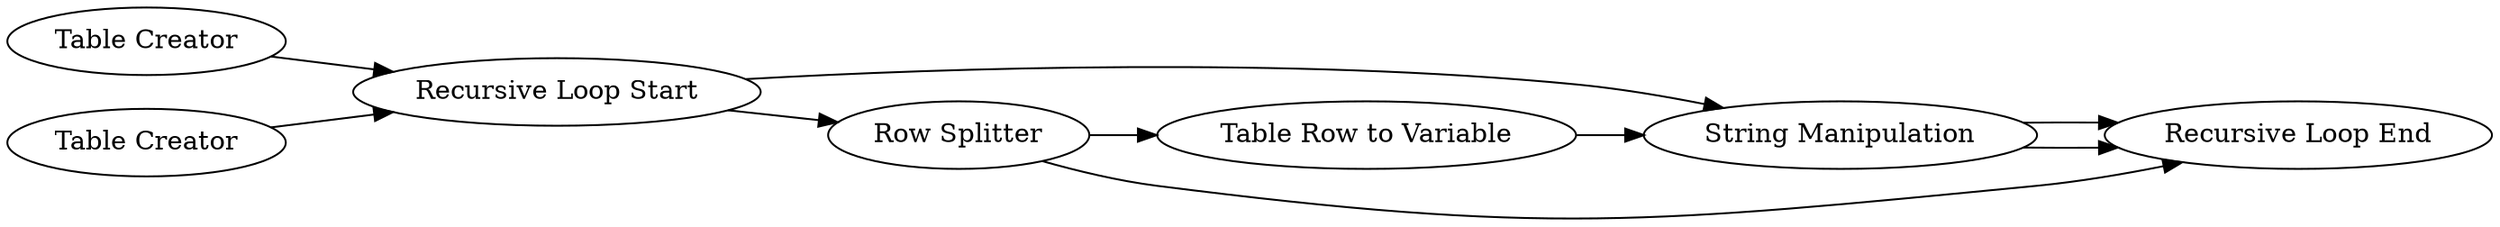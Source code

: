digraph {
	1 [label="Table Creator"]
	2 [label="Table Creator"]
	3 [label="Recursive Loop Start"]
	4 [label="String Manipulation"]
	5 [label="Row Splitter"]
	10 [label="Recursive Loop End"]
	11 [label="Table Row to Variable"]
	1 -> 3
	2 -> 3
	3 -> 4
	3 -> 5
	4 -> 10
	4 -> 10
	5 -> 11
	5 -> 10
	11 -> 4
	rankdir=LR
}
